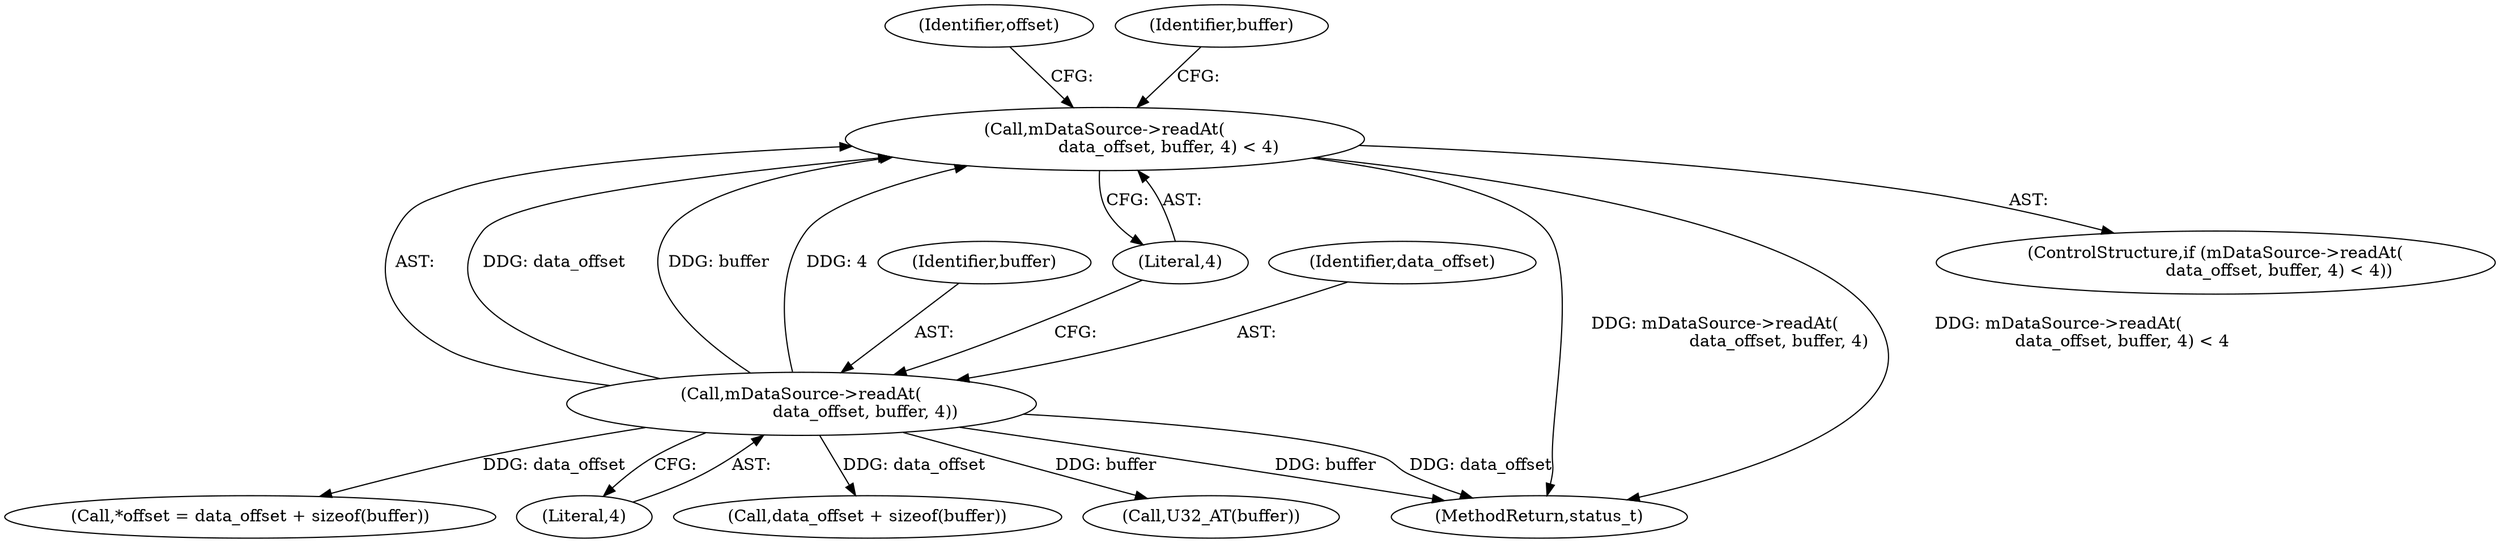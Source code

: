 digraph "0_Android_f4a88c8ed4f8186b3d6e2852993e063fc33ff231@API" {
"1002241" [label="(Call,mDataSource->readAt(\n                        data_offset, buffer, 4) < 4)"];
"1002242" [label="(Call,mDataSource->readAt(\n                        data_offset, buffer, 4))"];
"1002273" [label="(Call,*offset = data_offset + sizeof(buffer))"];
"1002244" [label="(Identifier,buffer)"];
"1002241" [label="(Call,mDataSource->readAt(\n                        data_offset, buffer, 4) < 4)"];
"1002245" [label="(Literal,4)"];
"1002246" [label="(Literal,4)"];
"1002276" [label="(Call,data_offset + sizeof(buffer))"];
"1002240" [label="(ControlStructure,if (mDataSource->readAt(\n                        data_offset, buffer, 4) < 4))"];
"1002256" [label="(Call,U32_AT(buffer))"];
"1002242" [label="(Call,mDataSource->readAt(\n                        data_offset, buffer, 4))"];
"1002250" [label="(Identifier,offset)"];
"1002911" [label="(MethodReturn,status_t)"];
"1002243" [label="(Identifier,data_offset)"];
"1002257" [label="(Identifier,buffer)"];
"1002241" -> "1002240"  [label="AST: "];
"1002241" -> "1002246"  [label="CFG: "];
"1002242" -> "1002241"  [label="AST: "];
"1002246" -> "1002241"  [label="AST: "];
"1002250" -> "1002241"  [label="CFG: "];
"1002257" -> "1002241"  [label="CFG: "];
"1002241" -> "1002911"  [label="DDG: mDataSource->readAt(\n                        data_offset, buffer, 4)"];
"1002241" -> "1002911"  [label="DDG: mDataSource->readAt(\n                        data_offset, buffer, 4) < 4"];
"1002242" -> "1002241"  [label="DDG: data_offset"];
"1002242" -> "1002241"  [label="DDG: buffer"];
"1002242" -> "1002241"  [label="DDG: 4"];
"1002242" -> "1002245"  [label="CFG: "];
"1002243" -> "1002242"  [label="AST: "];
"1002244" -> "1002242"  [label="AST: "];
"1002245" -> "1002242"  [label="AST: "];
"1002246" -> "1002242"  [label="CFG: "];
"1002242" -> "1002911"  [label="DDG: buffer"];
"1002242" -> "1002911"  [label="DDG: data_offset"];
"1002242" -> "1002256"  [label="DDG: buffer"];
"1002242" -> "1002273"  [label="DDG: data_offset"];
"1002242" -> "1002276"  [label="DDG: data_offset"];
}
